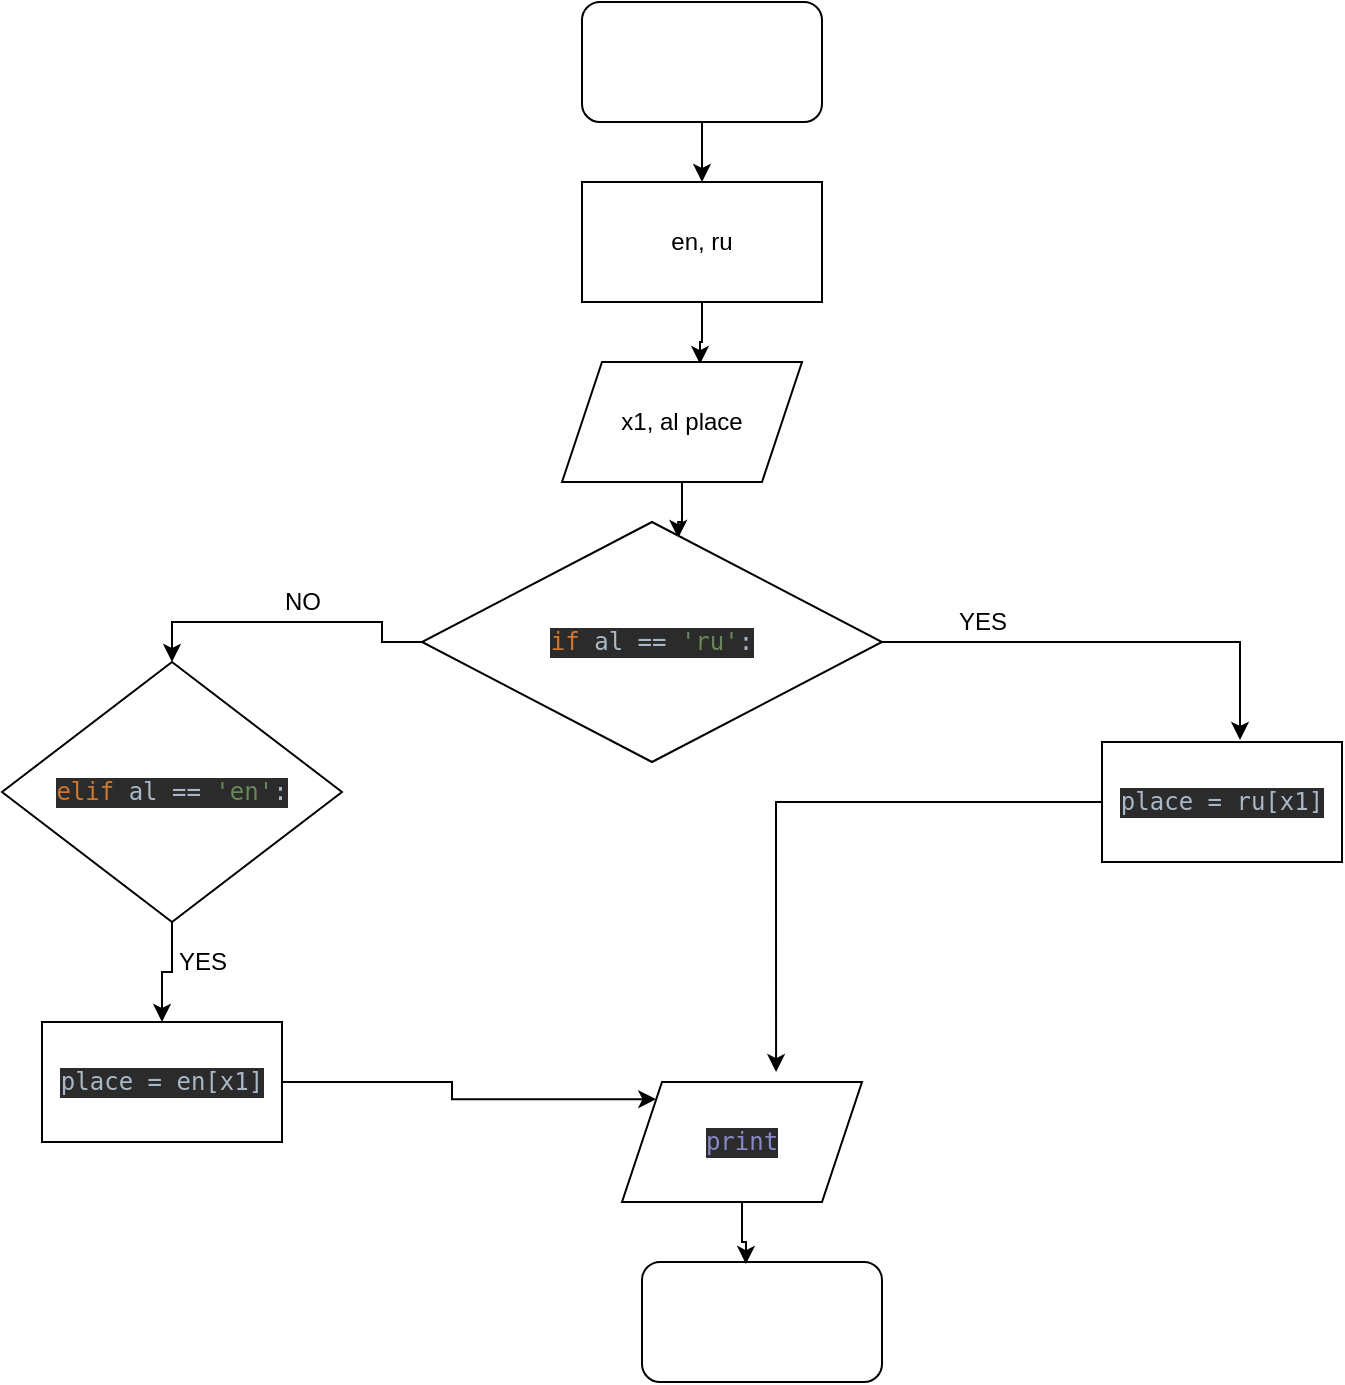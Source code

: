 <mxfile version="14.9.0" type="device"><diagram id="tWmRD-IabrWlApnEo4vt" name="Page-1"><mxGraphModel dx="1422" dy="705" grid="1" gridSize="10" guides="1" tooltips="1" connect="1" arrows="1" fold="1" page="1" pageScale="1" pageWidth="827" pageHeight="1169" math="0" shadow="0"><root><mxCell id="0"/><mxCell id="1" parent="0"/><mxCell id="24EoNP7NqPTR5Ch2-1wj-10" style="edgeStyle=orthogonalEdgeStyle;rounded=0;orthogonalLoop=1;jettySize=auto;html=1;entryX=0.5;entryY=0;entryDx=0;entryDy=0;" edge="1" parent="1" source="24EoNP7NqPTR5Ch2-1wj-1" target="24EoNP7NqPTR5Ch2-1wj-3"><mxGeometry relative="1" as="geometry"/></mxCell><mxCell id="24EoNP7NqPTR5Ch2-1wj-1" value="" style="rounded=1;whiteSpace=wrap;html=1;" vertex="1" parent="1"><mxGeometry x="350" y="10" width="120" height="60" as="geometry"/></mxCell><mxCell id="24EoNP7NqPTR5Ch2-1wj-2" value="" style="rounded=1;whiteSpace=wrap;html=1;" vertex="1" parent="1"><mxGeometry x="380" y="640" width="120" height="60" as="geometry"/></mxCell><mxCell id="24EoNP7NqPTR5Ch2-1wj-11" style="edgeStyle=orthogonalEdgeStyle;rounded=0;orthogonalLoop=1;jettySize=auto;html=1;entryX=0.575;entryY=0.017;entryDx=0;entryDy=0;entryPerimeter=0;" edge="1" parent="1" source="24EoNP7NqPTR5Ch2-1wj-3" target="24EoNP7NqPTR5Ch2-1wj-4"><mxGeometry relative="1" as="geometry"/></mxCell><mxCell id="24EoNP7NqPTR5Ch2-1wj-3" value="en, ru" style="rounded=0;whiteSpace=wrap;html=1;" vertex="1" parent="1"><mxGeometry x="350" y="100" width="120" height="60" as="geometry"/></mxCell><mxCell id="24EoNP7NqPTR5Ch2-1wj-12" style="edgeStyle=orthogonalEdgeStyle;rounded=0;orthogonalLoop=1;jettySize=auto;html=1;entryX=0.557;entryY=0.067;entryDx=0;entryDy=0;entryPerimeter=0;" edge="1" parent="1" source="24EoNP7NqPTR5Ch2-1wj-4" target="24EoNP7NqPTR5Ch2-1wj-5"><mxGeometry relative="1" as="geometry"/></mxCell><mxCell id="24EoNP7NqPTR5Ch2-1wj-4" value="x1, al place" style="shape=parallelogram;perimeter=parallelogramPerimeter;whiteSpace=wrap;html=1;fixedSize=1;" vertex="1" parent="1"><mxGeometry x="340" y="190" width="120" height="60" as="geometry"/></mxCell><mxCell id="24EoNP7NqPTR5Ch2-1wj-13" style="edgeStyle=orthogonalEdgeStyle;rounded=0;orthogonalLoop=1;jettySize=auto;html=1;entryX=0.575;entryY=-0.017;entryDx=0;entryDy=0;entryPerimeter=0;" edge="1" parent="1" source="24EoNP7NqPTR5Ch2-1wj-5" target="24EoNP7NqPTR5Ch2-1wj-6"><mxGeometry relative="1" as="geometry"/></mxCell><mxCell id="24EoNP7NqPTR5Ch2-1wj-14" style="edgeStyle=orthogonalEdgeStyle;rounded=0;orthogonalLoop=1;jettySize=auto;html=1;entryX=0.5;entryY=0;entryDx=0;entryDy=0;" edge="1" parent="1" source="24EoNP7NqPTR5Ch2-1wj-5" target="24EoNP7NqPTR5Ch2-1wj-8"><mxGeometry relative="1" as="geometry"/></mxCell><mxCell id="24EoNP7NqPTR5Ch2-1wj-5" value="&lt;pre style=&quot;background-color: #2b2b2b ; color: #a9b7c6 ; font-family: &amp;#34;jetbrains mono&amp;#34; , monospace ; font-size: 9 8pt&quot;&gt;&lt;span style=&quot;color: #cc7832&quot;&gt;if &lt;/span&gt;al == &lt;span style=&quot;color: #6a8759&quot;&gt;'ru'&lt;/span&gt;:&lt;/pre&gt;" style="rhombus;whiteSpace=wrap;html=1;" vertex="1" parent="1"><mxGeometry x="270" y="270" width="230" height="120" as="geometry"/></mxCell><mxCell id="24EoNP7NqPTR5Ch2-1wj-17" style="edgeStyle=orthogonalEdgeStyle;rounded=0;orthogonalLoop=1;jettySize=auto;html=1;entryX=0.642;entryY=-0.083;entryDx=0;entryDy=0;entryPerimeter=0;" edge="1" parent="1" source="24EoNP7NqPTR5Ch2-1wj-6" target="24EoNP7NqPTR5Ch2-1wj-9"><mxGeometry relative="1" as="geometry"/></mxCell><mxCell id="24EoNP7NqPTR5Ch2-1wj-6" value="&lt;pre style=&quot;background-color: #2b2b2b ; color: #a9b7c6 ; font-family: &amp;#34;jetbrains mono&amp;#34; , monospace ; font-size: 9 8pt&quot;&gt;place = ru[x1]&lt;/pre&gt;" style="rounded=0;whiteSpace=wrap;html=1;" vertex="1" parent="1"><mxGeometry x="610" y="380" width="120" height="60" as="geometry"/></mxCell><mxCell id="24EoNP7NqPTR5Ch2-1wj-16" style="edgeStyle=orthogonalEdgeStyle;rounded=0;orthogonalLoop=1;jettySize=auto;html=1;entryX=0;entryY=0;entryDx=0;entryDy=0;" edge="1" parent="1" source="24EoNP7NqPTR5Ch2-1wj-7" target="24EoNP7NqPTR5Ch2-1wj-9"><mxGeometry relative="1" as="geometry"/></mxCell><mxCell id="24EoNP7NqPTR5Ch2-1wj-7" value="&lt;pre style=&quot;background-color: #2b2b2b ; color: #a9b7c6 ; font-family: &amp;#34;jetbrains mono&amp;#34; , monospace ; font-size: 9 8pt&quot;&gt;place = en[x1]&lt;/pre&gt;" style="rounded=0;whiteSpace=wrap;html=1;" vertex="1" parent="1"><mxGeometry x="80" y="520" width="120" height="60" as="geometry"/></mxCell><mxCell id="24EoNP7NqPTR5Ch2-1wj-15" style="edgeStyle=orthogonalEdgeStyle;rounded=0;orthogonalLoop=1;jettySize=auto;html=1;entryX=0.5;entryY=0;entryDx=0;entryDy=0;" edge="1" parent="1" source="24EoNP7NqPTR5Ch2-1wj-8" target="24EoNP7NqPTR5Ch2-1wj-7"><mxGeometry relative="1" as="geometry"/></mxCell><mxCell id="24EoNP7NqPTR5Ch2-1wj-8" value="&lt;pre style=&quot;background-color: #2b2b2b ; color: #a9b7c6 ; font-family: &amp;#34;jetbrains mono&amp;#34; , monospace ; font-size: 9 8pt&quot;&gt;&lt;span style=&quot;color: #cc7832&quot;&gt;elif &lt;/span&gt;al == &lt;span style=&quot;color: #6a8759&quot;&gt;'en'&lt;/span&gt;:&lt;/pre&gt;" style="rhombus;whiteSpace=wrap;html=1;" vertex="1" parent="1"><mxGeometry x="60" y="340" width="170" height="130" as="geometry"/></mxCell><mxCell id="24EoNP7NqPTR5Ch2-1wj-18" style="edgeStyle=orthogonalEdgeStyle;rounded=0;orthogonalLoop=1;jettySize=auto;html=1;entryX=0.433;entryY=0.017;entryDx=0;entryDy=0;entryPerimeter=0;" edge="1" parent="1" source="24EoNP7NqPTR5Ch2-1wj-9" target="24EoNP7NqPTR5Ch2-1wj-2"><mxGeometry relative="1" as="geometry"/></mxCell><mxCell id="24EoNP7NqPTR5Ch2-1wj-9" value="&lt;pre style=&quot;background-color: #2b2b2b ; color: #a9b7c6 ; font-family: &amp;#34;jetbrains mono&amp;#34; , monospace ; font-size: 9 8pt&quot;&gt;&lt;span style=&quot;color: #8888c6&quot;&gt;print&lt;/span&gt;&lt;/pre&gt;" style="shape=parallelogram;perimeter=parallelogramPerimeter;whiteSpace=wrap;html=1;fixedSize=1;" vertex="1" parent="1"><mxGeometry x="370" y="550" width="120" height="60" as="geometry"/></mxCell><mxCell id="24EoNP7NqPTR5Ch2-1wj-19" value="YES" style="text;html=1;align=center;verticalAlign=middle;resizable=0;points=[];autosize=1;strokeColor=none;" vertex="1" parent="1"><mxGeometry x="530" y="310" width="40" height="20" as="geometry"/></mxCell><mxCell id="24EoNP7NqPTR5Ch2-1wj-20" value="NO" style="text;html=1;align=center;verticalAlign=middle;resizable=0;points=[];autosize=1;strokeColor=none;" vertex="1" parent="1"><mxGeometry x="195" y="300" width="30" height="20" as="geometry"/></mxCell><mxCell id="24EoNP7NqPTR5Ch2-1wj-21" value="YES" style="text;html=1;align=center;verticalAlign=middle;resizable=0;points=[];autosize=1;strokeColor=none;" vertex="1" parent="1"><mxGeometry x="140" y="480" width="40" height="20" as="geometry"/></mxCell></root></mxGraphModel></diagram></mxfile>